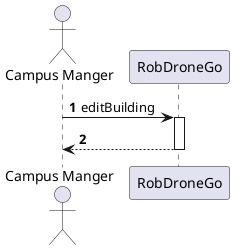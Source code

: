 @startuml processLevel1
'https://plantuml.com/sequence-diagram

autonumber
actor "Campus Manger" as CM
participant RobDroneGo

CM -> RobDroneGo : editBuilding
activate RobDroneGo


RobDroneGo --> CM
deactivate RobDroneGo


@enduml